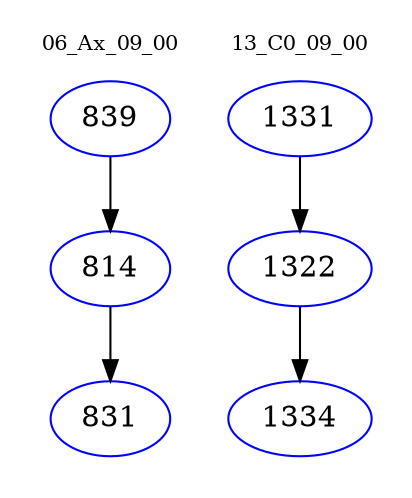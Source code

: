 digraph{
subgraph cluster_0 {
color = white
label = "06_Ax_09_00";
fontsize=10;
T0_839 [label="839", color="blue"]
T0_839 -> T0_814 [color="black"]
T0_814 [label="814", color="blue"]
T0_814 -> T0_831 [color="black"]
T0_831 [label="831", color="blue"]
}
subgraph cluster_1 {
color = white
label = "13_C0_09_00";
fontsize=10;
T1_1331 [label="1331", color="blue"]
T1_1331 -> T1_1322 [color="black"]
T1_1322 [label="1322", color="blue"]
T1_1322 -> T1_1334 [color="black"]
T1_1334 [label="1334", color="blue"]
}
}
